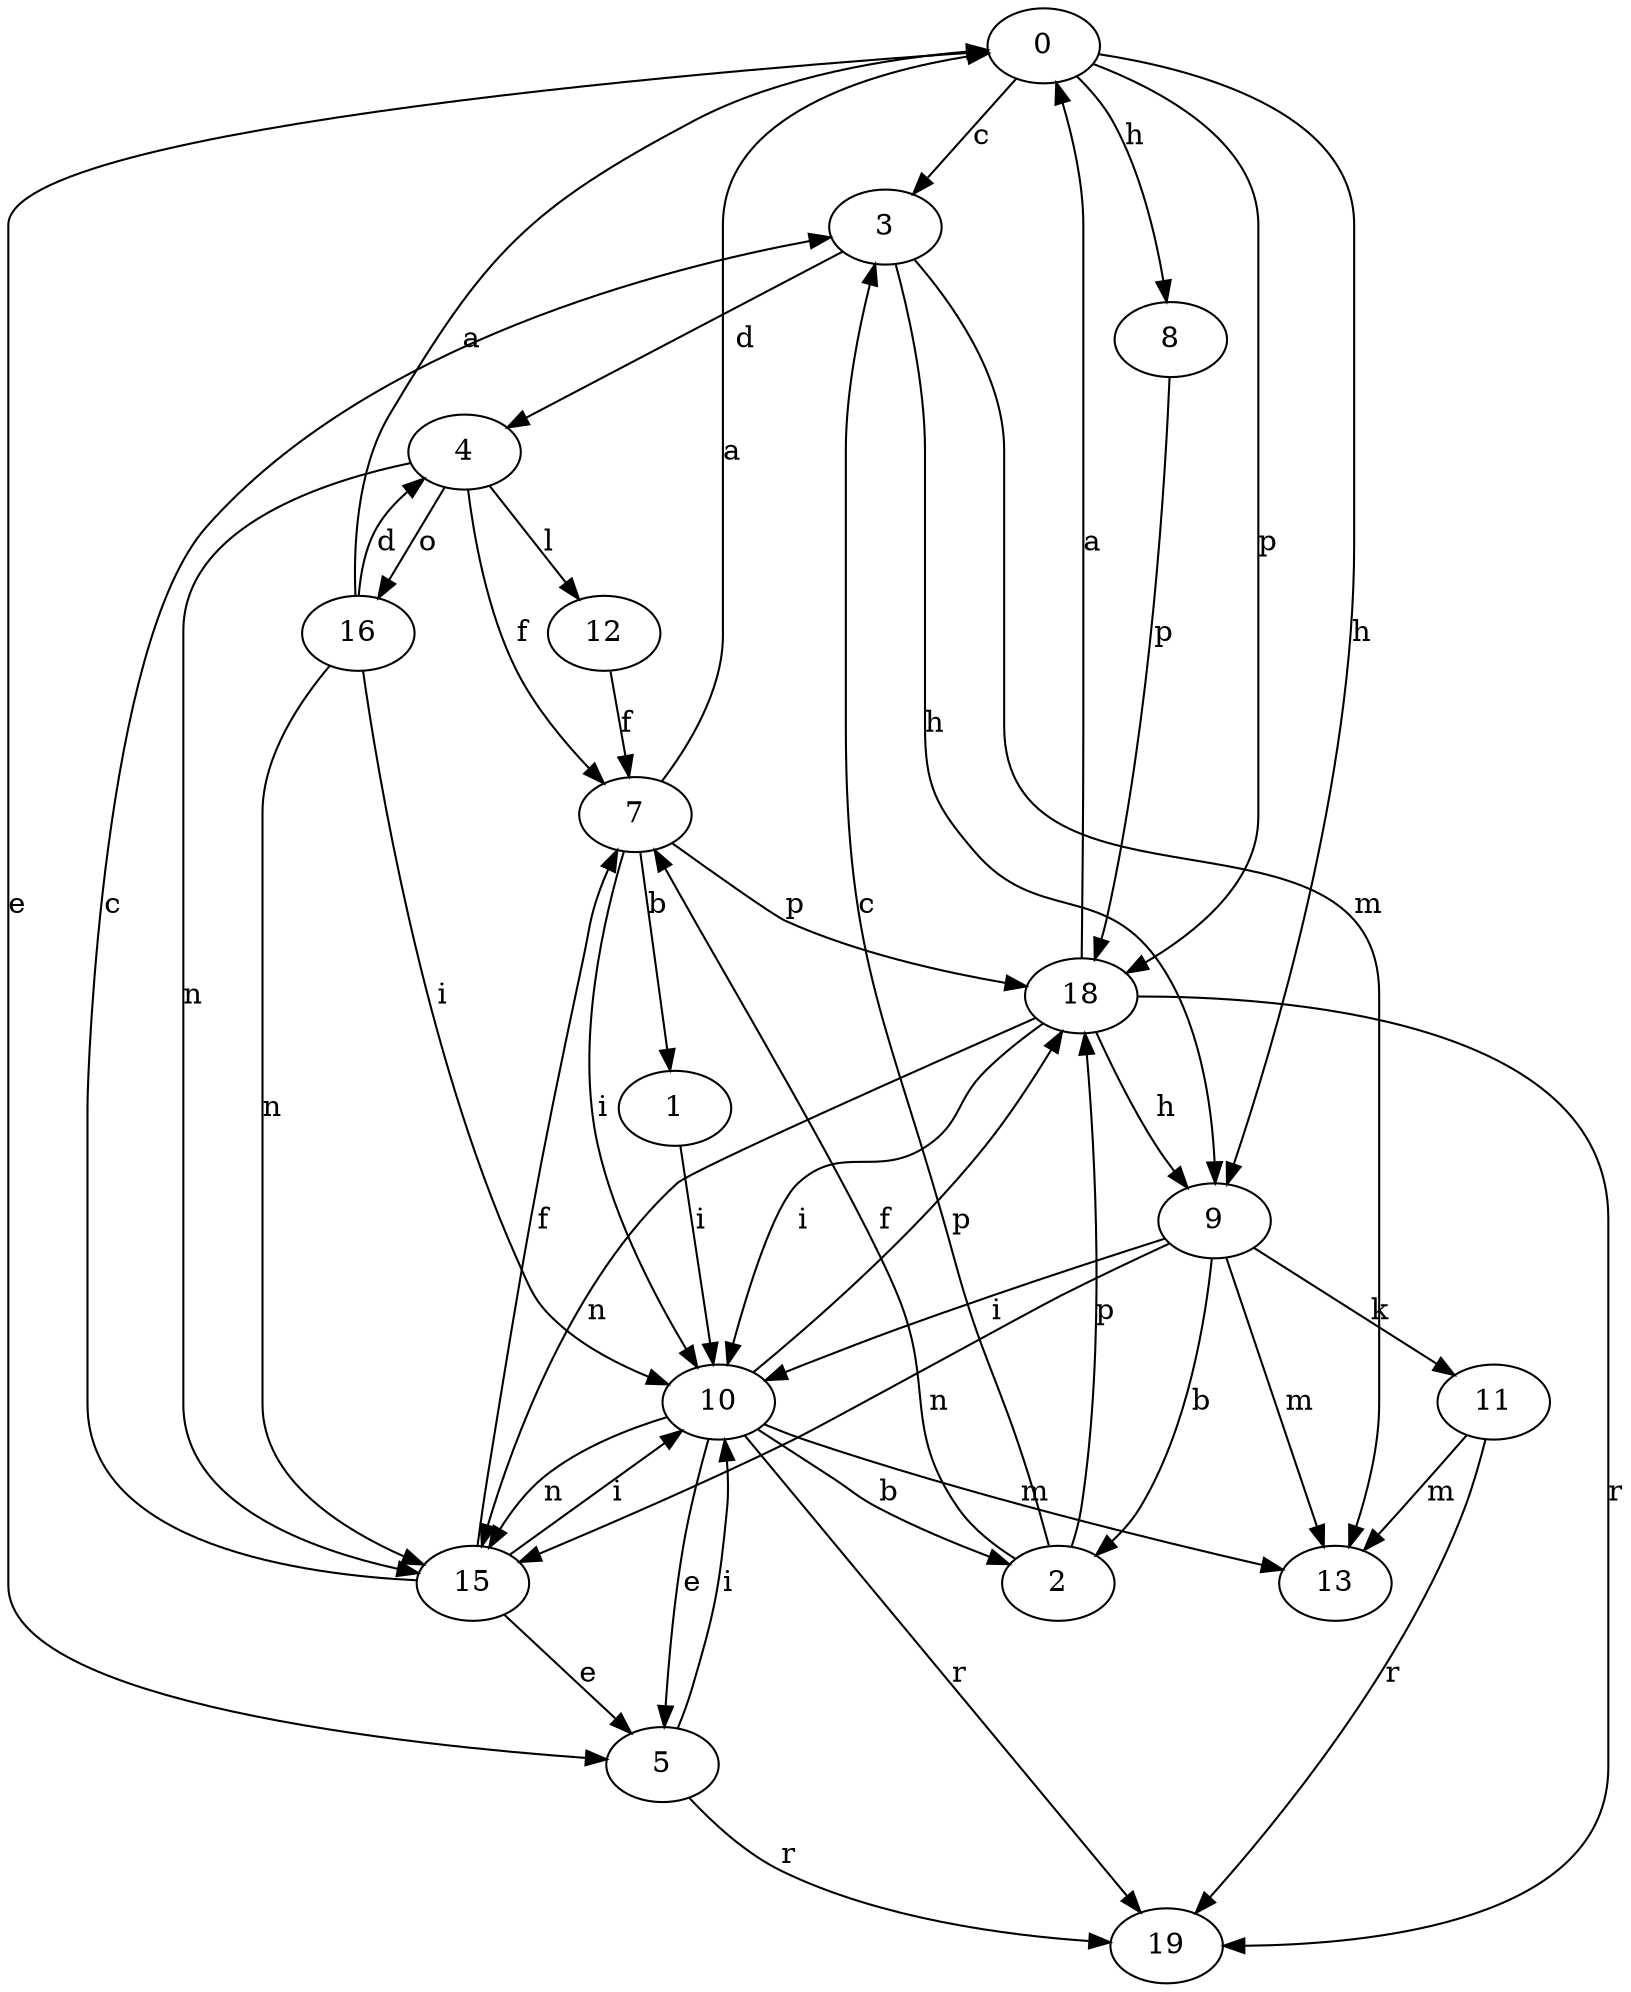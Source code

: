 strict digraph  {
0;
1;
2;
3;
4;
5;
7;
8;
9;
10;
11;
12;
13;
15;
16;
18;
19;
0 -> 3  [label=c];
0 -> 5  [label=e];
0 -> 8  [label=h];
0 -> 9  [label=h];
0 -> 18  [label=p];
1 -> 10  [label=i];
2 -> 3  [label=c];
2 -> 7  [label=f];
2 -> 18  [label=p];
3 -> 4  [label=d];
3 -> 9  [label=h];
3 -> 13  [label=m];
4 -> 7  [label=f];
4 -> 12  [label=l];
4 -> 15  [label=n];
4 -> 16  [label=o];
5 -> 10  [label=i];
5 -> 19  [label=r];
7 -> 0  [label=a];
7 -> 1  [label=b];
7 -> 10  [label=i];
7 -> 18  [label=p];
8 -> 18  [label=p];
9 -> 2  [label=b];
9 -> 10  [label=i];
9 -> 11  [label=k];
9 -> 13  [label=m];
9 -> 15  [label=n];
10 -> 2  [label=b];
10 -> 5  [label=e];
10 -> 13  [label=m];
10 -> 15  [label=n];
10 -> 18  [label=p];
10 -> 19  [label=r];
11 -> 13  [label=m];
11 -> 19  [label=r];
12 -> 7  [label=f];
15 -> 3  [label=c];
15 -> 5  [label=e];
15 -> 7  [label=f];
15 -> 10  [label=i];
16 -> 0  [label=a];
16 -> 4  [label=d];
16 -> 10  [label=i];
16 -> 15  [label=n];
18 -> 0  [label=a];
18 -> 9  [label=h];
18 -> 10  [label=i];
18 -> 15  [label=n];
18 -> 19  [label=r];
}
